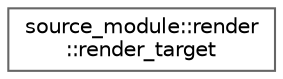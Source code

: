 digraph "类继承关系图"
{
 // LATEX_PDF_SIZE
  bgcolor="transparent";
  edge [fontname=Helvetica,fontsize=10,labelfontname=Helvetica,labelfontsize=10];
  node [fontname=Helvetica,fontsize=10,shape=box,height=0.2,width=0.4];
  rankdir="LR";
  Node0 [id="Node000000",label="source_module::render\l::render_target",height=0.2,width=0.4,color="grey40", fillcolor="white", style="filled",URL="$classsource__module_1_1render_1_1render__target.html",tooltip=" "];
}
